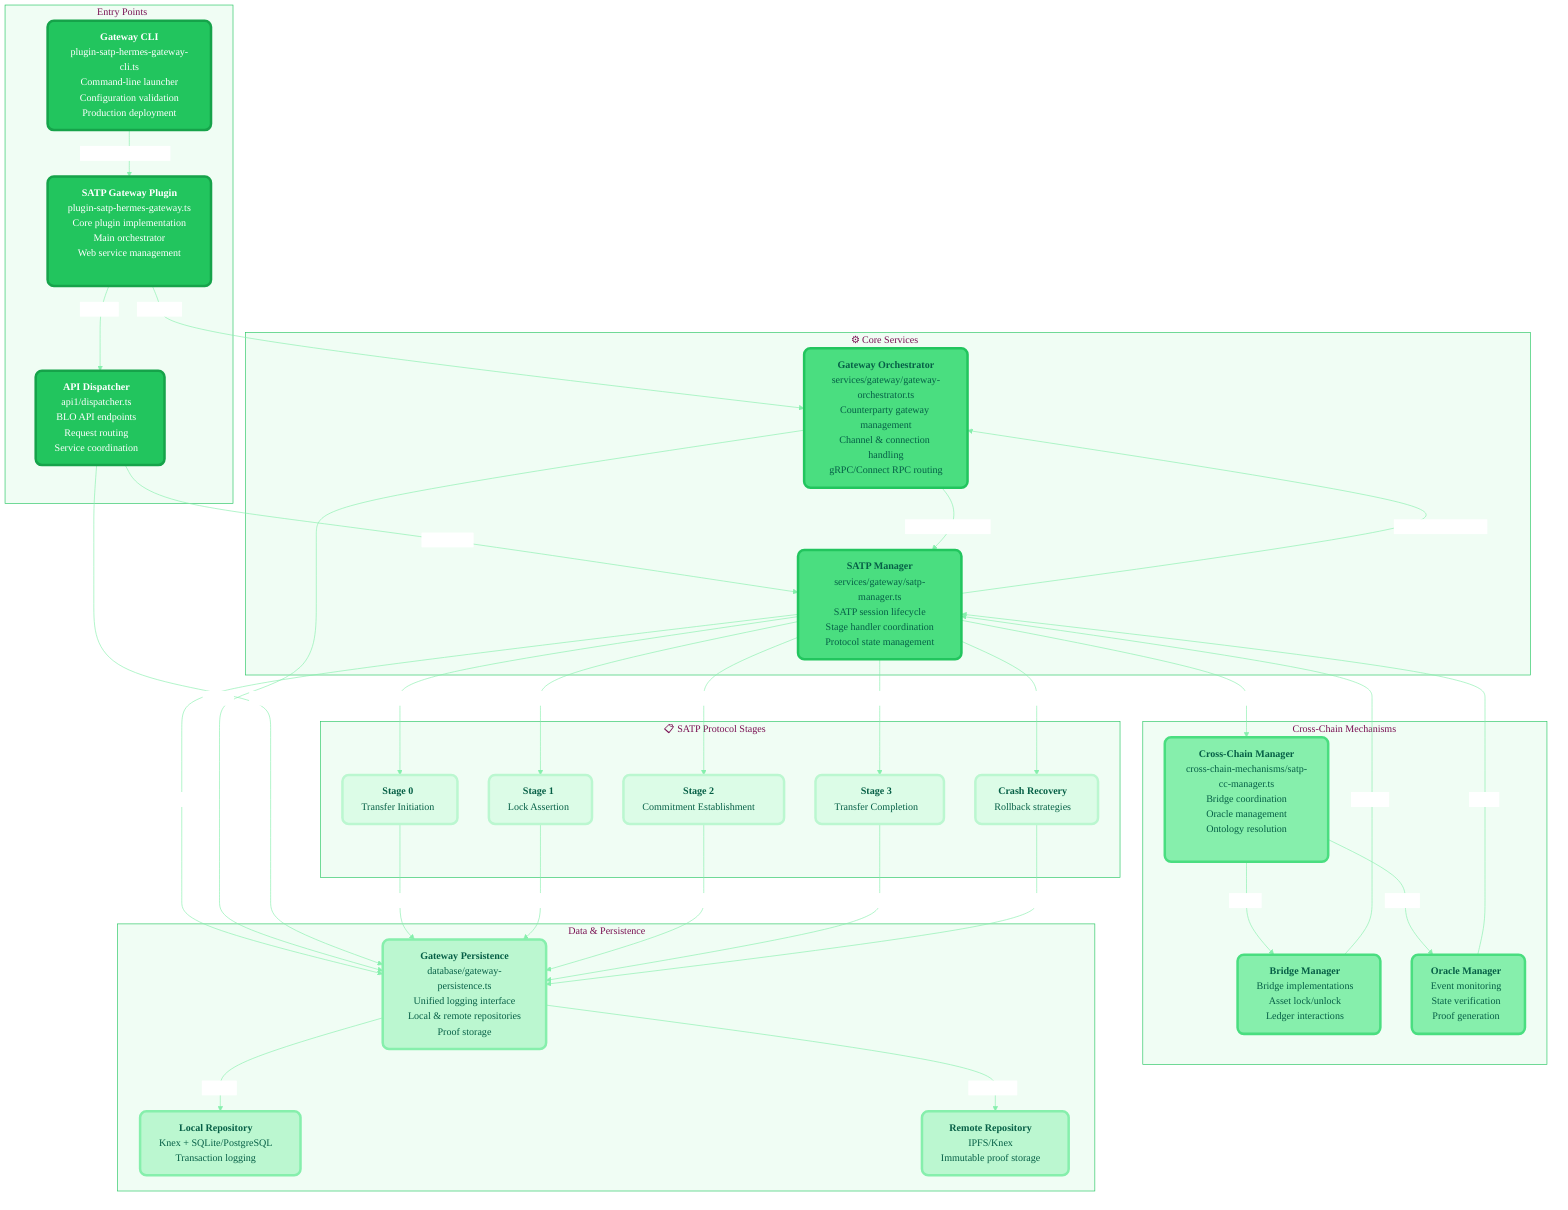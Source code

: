 %%{init: {'theme':'base', 'themeVariables': { 'fontSize':'16px', 'fontFamily':'Segoe UI, system-ui, sans-serif', 'primaryColor':'#22c55e','primaryTextColor':'#ffffff','primaryBorderColor':'#16a34a','lineColor':'#86efac','secondaryColor':'#4ade80','tertiaryColor':'#86efac', 'noteBkgColor':'#d1fae5', 'noteTextColor':'#065f46', 'clusterBkg':'#f0fdf4', 'clusterBorder':'#22c55e', 'edgeLabelBackground':'#ffffff', 'mainBkg':'#ffffff'}}}%%
graph TB
    %% Entry Points Layer
    subgraph EntryPoints["🎯 Entry Points"]
        CLI["<b>Gateway CLI</b><br/>plugin-satp-hermes-gateway-cli.ts<br/>Command-line launcher<br/>Configuration validation<br/>Production deployment"]
        Gateway["<b>SATP Gateway Plugin</b><br/>plugin-satp-hermes-gateway.ts<br/>Core plugin implementation<br/>Main orchestrator<br/>Web service management"]
        API["<b>API Dispatcher</b><br/>api1/dispatcher.ts<br/>BLO API endpoints<br/>Request routing<br/>Service coordination"]
    end

    %% Core Services Layer
    subgraph CoreServices["⚙️ Core Services"]
        Orchestrator["<b>Gateway Orchestrator</b><br/>services/gateway/gateway-orchestrator.ts<br/>Counterparty gateway management<br/>Channel & connection handling<br/>gRPC/Connect RPC routing"]
        Manager["<b>SATP Manager</b><br/>services/gateway/satp-manager.ts<br/>SATP session lifecycle<br/>Stage handler coordination<br/>Protocol state management"]
    end

    %% Cross-Chain Layer
    subgraph CrossChain["🔗 Cross-Chain Mechanisms"]
        CCManager["<b>Cross-Chain Manager</b><br/>cross-chain-mechanisms/satp-cc-manager.ts<br/>Bridge coordination<br/>Oracle management<br/>Ontology resolution"]
        Bridge["<b>Bridge Manager</b><br/>Bridge implementations<br/>Asset lock/unlock<br/>Ledger interactions"]
        Oracle["<b>Oracle Manager</b><br/>Event monitoring<br/>State verification<br/>Proof generation"]
    end

    %% Data Layer
    subgraph DataLayer["💾 Data & Persistence"]
        Persistence["<b>Gateway Persistence</b><br/>database/gateway-persistence.ts<br/>Unified logging interface<br/>Local & remote repositories<br/>Proof storage"]
        LocalRepo["<b>Local Repository</b><br/>Knex + SQLite/PostgreSQL<br/>Transaction logging"]
        RemoteRepo["<b>Remote Repository</b><br/>IPFS/Knex<br/>Immutable proof storage"]
    end

    %% Protocol Implementation Layer
    subgraph Protocol["📋 SATP Protocol Stages"]
        Stage0["<b>Stage 0</b><br/>Transfer Initiation"]
        Stage1["<b>Stage 1</b><br/>Lock Assertion"]
        Stage2["<b>Stage 2</b><br/>Commitment Establishment"]
        Stage3["<b>Stage 3</b><br/>Transfer Completion"]
        Crash["<b>Crash Recovery</b><br/>Rollback strategies"]
    end

    %% Relationships - Entry Points to Services
    CLI -->|launches & configures| Gateway
    Gateway -->|instantiates| Orchestrator
    Gateway -->|initializes| API
    API -->|dispatches to| Manager
    
    %% Core Services Relationships
    Orchestrator -->|manages sessions via| Manager
    Manager -->|coordinates stages with| Orchestrator
    
    %% Cross-Chain Relationships
    Manager -->|requests operations from| CCManager
    CCManager -->|controls| Bridge
    CCManager -->|manages| Oracle
    Bridge -->|reports to| Manager
    Oracle -->|notifies| Manager
    
    %% Data Layer Relationships
    Manager -->|persists via| Persistence
    Orchestrator -->|logs via| Persistence
    API -->|stores via| Persistence
    Persistence -->|writes to| LocalRepo
    Persistence -->|replicates to| RemoteRepo
    
    %% Protocol Stage Relationships
    Manager -->|executes| Stage0
    Manager -->|executes| Stage1
    Manager -->|executes| Stage2
    Manager -->|executes| Stage3
    Manager -->|handles failures via| Crash
    
    Stage0 -->|logs to| Persistence
    Stage1 -->|logs to| Persistence
    Stage2 -->|logs to| Persistence
    Stage3 -->|logs to| Persistence
    Crash -->|recovers using| Persistence

    %% Styling with high-contrast green color scheme
    classDef entryPoint fill:#22c55e,stroke:#16a34a,stroke-width:4px,color:#ffffff,rx:10,ry:10
    classDef coreService fill:#4ade80,stroke:#22c55e,stroke-width:4px,color:#065f46,rx:10,ry:10
    classDef crossChain fill:#86efac,stroke:#4ade80,stroke-width:4px,color:#065f46,rx:10,ry:10
    classDef dataLayer fill:#bbf7d0,stroke:#86efac,stroke-width:4px,color:#065f46,rx:10,ry:10
    classDef protocol fill:#dcfce7,stroke:#bbf7d0,stroke-width:4px,color:#065f46,rx:10,ry:10
    
    class CLI,Gateway,API entryPoint
    class Orchestrator,Manager coreService
    class CCManager,Bridge,Oracle crossChain
    class Persistence,LocalRepo,RemoteRepo dataLayer
    class Stage0,Stage1,Stage2,Stage3,Crash protocol